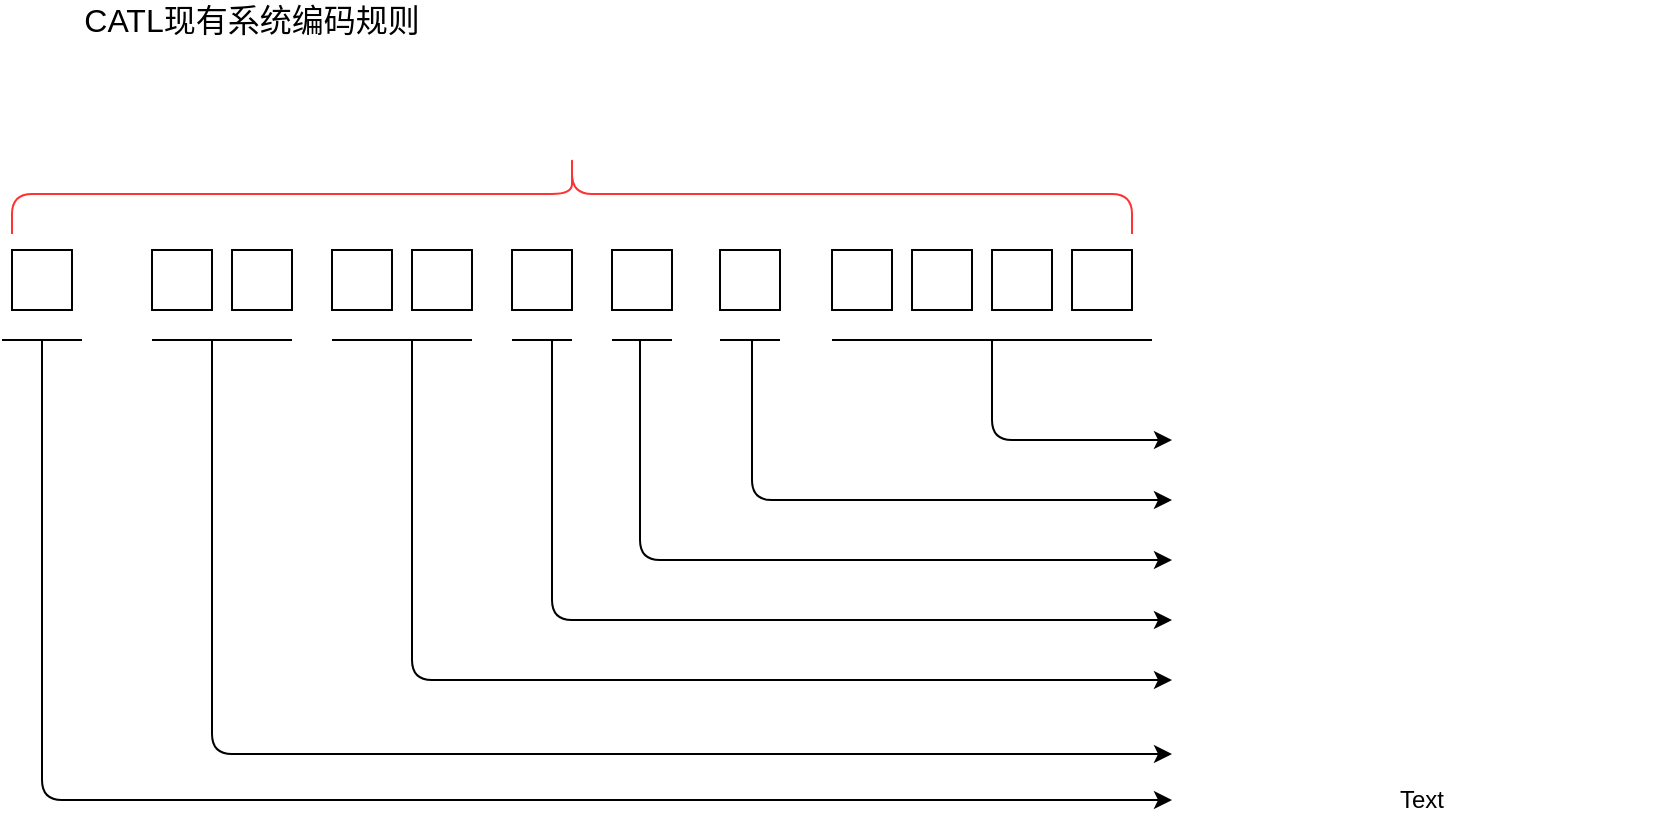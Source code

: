 <mxfile version="13.6.6" type="github">
  <diagram id="JWHYfN0wVpbmjEpsRox_" name="Page-1">
    <mxGraphModel dx="868" dy="482" grid="1" gridSize="10" guides="1" tooltips="1" connect="1" arrows="1" fold="1" page="1" pageScale="1" pageWidth="827" pageHeight="1169" math="0" shadow="0">
      <root>
        <mxCell id="0" />
        <mxCell id="1" parent="0" />
        <mxCell id="cgUmpKjDErW854sxJ7pT-1" value="" style="whiteSpace=wrap;html=1;aspect=fixed;" vertex="1" parent="1">
          <mxGeometry x="100" y="155" width="30" height="30" as="geometry" />
        </mxCell>
        <mxCell id="cgUmpKjDErW854sxJ7pT-2" value="" style="whiteSpace=wrap;html=1;aspect=fixed;" vertex="1" parent="1">
          <mxGeometry x="170" y="155" width="30" height="30" as="geometry" />
        </mxCell>
        <mxCell id="cgUmpKjDErW854sxJ7pT-3" value="" style="whiteSpace=wrap;html=1;aspect=fixed;" vertex="1" parent="1">
          <mxGeometry x="210" y="155" width="30" height="30" as="geometry" />
        </mxCell>
        <mxCell id="cgUmpKjDErW854sxJ7pT-4" value="" style="whiteSpace=wrap;html=1;aspect=fixed;" vertex="1" parent="1">
          <mxGeometry x="260" y="155" width="30" height="30" as="geometry" />
        </mxCell>
        <mxCell id="cgUmpKjDErW854sxJ7pT-5" value="" style="whiteSpace=wrap;html=1;aspect=fixed;" vertex="1" parent="1">
          <mxGeometry x="300" y="155" width="30" height="30" as="geometry" />
        </mxCell>
        <mxCell id="cgUmpKjDErW854sxJ7pT-6" value="" style="whiteSpace=wrap;html=1;aspect=fixed;" vertex="1" parent="1">
          <mxGeometry x="350" y="155" width="30" height="30" as="geometry" />
        </mxCell>
        <mxCell id="cgUmpKjDErW854sxJ7pT-7" value="" style="whiteSpace=wrap;html=1;aspect=fixed;" vertex="1" parent="1">
          <mxGeometry x="400" y="155" width="30" height="30" as="geometry" />
        </mxCell>
        <mxCell id="cgUmpKjDErW854sxJ7pT-8" value="" style="whiteSpace=wrap;html=1;aspect=fixed;" vertex="1" parent="1">
          <mxGeometry x="454" y="155" width="30" height="30" as="geometry" />
        </mxCell>
        <mxCell id="cgUmpKjDErW854sxJ7pT-9" value="" style="whiteSpace=wrap;html=1;aspect=fixed;" vertex="1" parent="1">
          <mxGeometry x="510" y="155" width="30" height="30" as="geometry" />
        </mxCell>
        <mxCell id="cgUmpKjDErW854sxJ7pT-10" value="" style="whiteSpace=wrap;html=1;aspect=fixed;" vertex="1" parent="1">
          <mxGeometry x="550" y="155" width="30" height="30" as="geometry" />
        </mxCell>
        <mxCell id="cgUmpKjDErW854sxJ7pT-11" value="" style="whiteSpace=wrap;html=1;aspect=fixed;" vertex="1" parent="1">
          <mxGeometry x="590" y="155" width="30" height="30" as="geometry" />
        </mxCell>
        <mxCell id="cgUmpKjDErW854sxJ7pT-12" value="" style="whiteSpace=wrap;html=1;aspect=fixed;" vertex="1" parent="1">
          <mxGeometry x="630" y="155" width="30" height="30" as="geometry" />
        </mxCell>
        <mxCell id="cgUmpKjDErW854sxJ7pT-13" value="" style="shape=curlyBracket;whiteSpace=wrap;html=1;rounded=1;rotation=90;strokeColor=#FF3333;" vertex="1" parent="1">
          <mxGeometry x="360" y="-153" width="40" height="560" as="geometry" />
        </mxCell>
        <mxCell id="cgUmpKjDErW854sxJ7pT-14" value="&lt;font style=&quot;font-size: 16px&quot;&gt;CATL现有系统编码规则&lt;/font&gt;" style="text;html=1;strokeColor=none;fillColor=none;align=center;verticalAlign=middle;whiteSpace=wrap;rounded=0;" vertex="1" parent="1">
          <mxGeometry x="130" y="30" width="180" height="20" as="geometry" />
        </mxCell>
        <mxCell id="cgUmpKjDErW854sxJ7pT-15" value="" style="endArrow=none;html=1;" edge="1" parent="1">
          <mxGeometry width="50" height="50" relative="1" as="geometry">
            <mxPoint x="95" y="200" as="sourcePoint" />
            <mxPoint x="135" y="200" as="targetPoint" />
          </mxGeometry>
        </mxCell>
        <mxCell id="cgUmpKjDErW854sxJ7pT-16" value="" style="endArrow=classic;html=1;" edge="1" parent="1">
          <mxGeometry width="50" height="50" relative="1" as="geometry">
            <mxPoint x="115" y="200" as="sourcePoint" />
            <mxPoint x="680" y="430" as="targetPoint" />
            <Array as="points">
              <mxPoint x="115" y="430" />
            </Array>
          </mxGeometry>
        </mxCell>
        <mxCell id="cgUmpKjDErW854sxJ7pT-17" value="Text" style="text;html=1;strokeColor=none;fillColor=none;align=center;verticalAlign=middle;whiteSpace=wrap;rounded=0;" vertex="1" parent="1">
          <mxGeometry x="690" y="420" width="230" height="20" as="geometry" />
        </mxCell>
        <mxCell id="cgUmpKjDErW854sxJ7pT-18" value="" style="endArrow=none;html=1;" edge="1" parent="1">
          <mxGeometry width="50" height="50" relative="1" as="geometry">
            <mxPoint x="510" y="200" as="sourcePoint" />
            <mxPoint x="670" y="200" as="targetPoint" />
          </mxGeometry>
        </mxCell>
        <mxCell id="cgUmpKjDErW854sxJ7pT-19" value="" style="endArrow=classic;html=1;" edge="1" parent="1">
          <mxGeometry width="50" height="50" relative="1" as="geometry">
            <mxPoint x="590" y="200" as="sourcePoint" />
            <mxPoint x="680" y="250" as="targetPoint" />
            <Array as="points">
              <mxPoint x="590" y="250" />
            </Array>
          </mxGeometry>
        </mxCell>
        <mxCell id="cgUmpKjDErW854sxJ7pT-20" value="" style="endArrow=none;html=1;" edge="1" parent="1">
          <mxGeometry width="50" height="50" relative="1" as="geometry">
            <mxPoint x="454" y="200" as="sourcePoint" />
            <mxPoint x="484" y="200" as="targetPoint" />
          </mxGeometry>
        </mxCell>
        <mxCell id="cgUmpKjDErW854sxJ7pT-21" value="" style="endArrow=classic;html=1;" edge="1" parent="1">
          <mxGeometry width="50" height="50" relative="1" as="geometry">
            <mxPoint x="470" y="200" as="sourcePoint" />
            <mxPoint x="680" y="280" as="targetPoint" />
            <Array as="points">
              <mxPoint x="470" y="280" />
            </Array>
          </mxGeometry>
        </mxCell>
        <mxCell id="cgUmpKjDErW854sxJ7pT-22" value="" style="endArrow=none;html=1;" edge="1" parent="1">
          <mxGeometry width="50" height="50" relative="1" as="geometry">
            <mxPoint x="400" y="200.0" as="sourcePoint" />
            <mxPoint x="430" y="200.0" as="targetPoint" />
          </mxGeometry>
        </mxCell>
        <mxCell id="cgUmpKjDErW854sxJ7pT-23" value="" style="endArrow=none;html=1;" edge="1" parent="1">
          <mxGeometry width="50" height="50" relative="1" as="geometry">
            <mxPoint x="350" y="200.0" as="sourcePoint" />
            <mxPoint x="380" y="200.0" as="targetPoint" />
          </mxGeometry>
        </mxCell>
        <mxCell id="cgUmpKjDErW854sxJ7pT-24" value="" style="endArrow=none;html=1;" edge="1" parent="1">
          <mxGeometry width="50" height="50" relative="1" as="geometry">
            <mxPoint x="260" y="200.0" as="sourcePoint" />
            <mxPoint x="330" y="200" as="targetPoint" />
          </mxGeometry>
        </mxCell>
        <mxCell id="cgUmpKjDErW854sxJ7pT-25" value="" style="endArrow=none;html=1;" edge="1" parent="1">
          <mxGeometry width="50" height="50" relative="1" as="geometry">
            <mxPoint x="170" y="200.0" as="sourcePoint" />
            <mxPoint x="240" y="200" as="targetPoint" />
          </mxGeometry>
        </mxCell>
        <mxCell id="cgUmpKjDErW854sxJ7pT-26" value="" style="endArrow=classic;html=1;" edge="1" parent="1">
          <mxGeometry width="50" height="50" relative="1" as="geometry">
            <mxPoint x="414" y="200" as="sourcePoint" />
            <mxPoint x="680" y="310" as="targetPoint" />
            <Array as="points">
              <mxPoint x="414" y="310" />
            </Array>
          </mxGeometry>
        </mxCell>
        <mxCell id="cgUmpKjDErW854sxJ7pT-27" value="" style="endArrow=classic;html=1;" edge="1" parent="1">
          <mxGeometry width="50" height="50" relative="1" as="geometry">
            <mxPoint x="370" y="200" as="sourcePoint" />
            <mxPoint x="680" y="340" as="targetPoint" />
            <Array as="points">
              <mxPoint x="370" y="340" />
            </Array>
          </mxGeometry>
        </mxCell>
        <mxCell id="cgUmpKjDErW854sxJ7pT-28" value="" style="endArrow=classic;html=1;" edge="1" parent="1">
          <mxGeometry width="50" height="50" relative="1" as="geometry">
            <mxPoint x="300" y="200" as="sourcePoint" />
            <mxPoint x="680" y="370" as="targetPoint" />
            <Array as="points">
              <mxPoint x="300" y="370" />
            </Array>
          </mxGeometry>
        </mxCell>
        <mxCell id="cgUmpKjDErW854sxJ7pT-29" value="" style="endArrow=classic;html=1;" edge="1" parent="1">
          <mxGeometry width="50" height="50" relative="1" as="geometry">
            <mxPoint x="200" y="200" as="sourcePoint" />
            <mxPoint x="680" y="407" as="targetPoint" />
            <Array as="points">
              <mxPoint x="200" y="407" />
            </Array>
          </mxGeometry>
        </mxCell>
      </root>
    </mxGraphModel>
  </diagram>
</mxfile>
